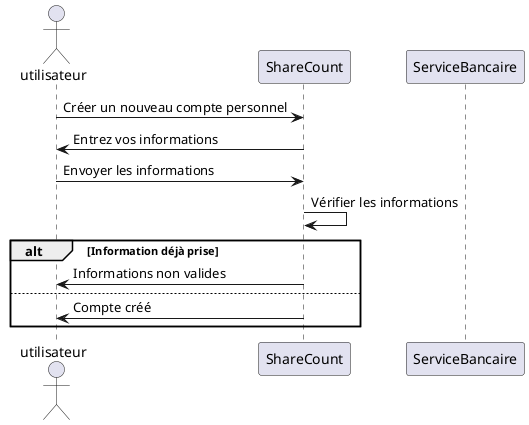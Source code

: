 @startuml  Créer compte personnel

actor utilisateur as u
participant ShareCount as sc
participant ServiceBancaire as sb

u -> sc : Créer un nouveau compte personnel
sc -> u : Entrez vos informations
u -> sc : Envoyer les informations
sc -> sc : Vérifier les informations

alt Information déjà prise
sc -> u : Informations non valides
else

sc -> u : Compte créé

end

@enduml